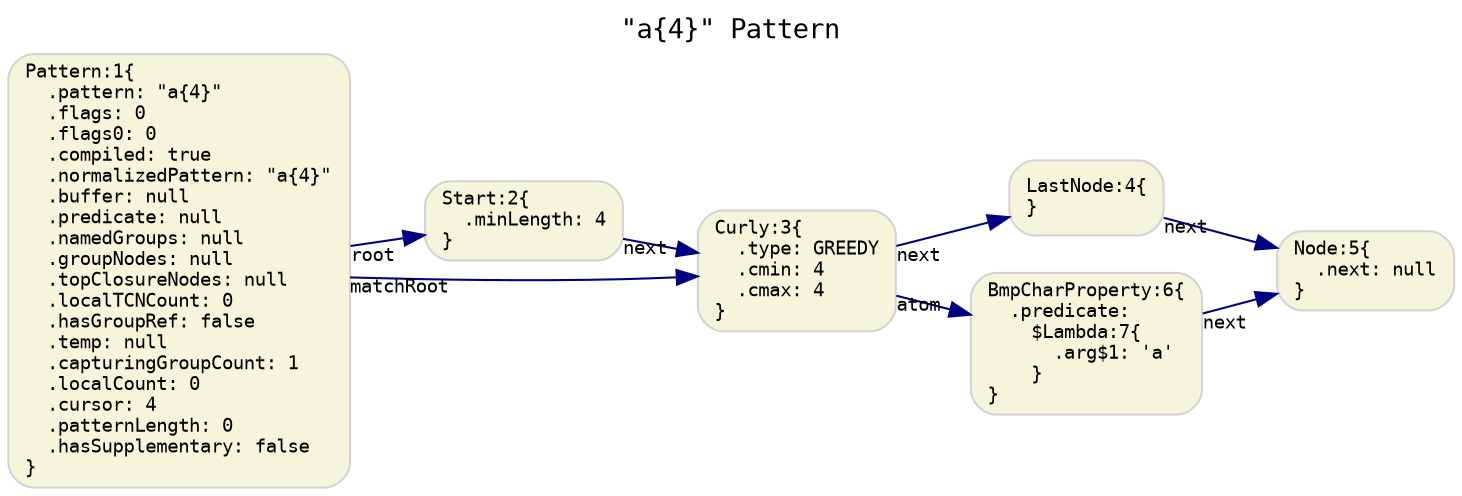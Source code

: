 digraph G {
  rankdir=LR;
  labelloc="t";
  label="\"a\{4\}\" Pattern\l";
  graph [fontname="Monospace", fontsize="13"]

  // default nodes
  node [fontname="Monospace", fontsize="9", shape="box", style="rounded,filled", color="LightGray", fillcolor="Beige"]
  1[ label="Pattern:1\{\l  .pattern: \"a\{4\}\"\l  .flags: 0\l  .flags0: 0\l  .compiled: true\l  .normalizedPattern: \"a\{4\}\"\l  .buffer: null\l  .predicate: null\l  .namedGroups: null\l  .groupNodes: null\l  .topClosureNodes: null\l  .localTCNCount: 0\l  .hasGroupRef: false\l  .temp: null\l  .capturingGroupCount: 1\l  .localCount: 0\l  .cursor: 4\l  .patternLength: 0\l  .hasSupplementary: false\l\}\l" ]
  2[ label="Start:2\{\l  .minLength: 4\l\}\l" ]
  3[ label="Curly:3\{\l  .type: GREEDY\l  .cmin: 4\l  .cmax: 4\l\}\l" ]
  4[ label="LastNode:4\{\l\}\l" ]
  5[ label="Node:5\{\l  .next: null\l\}\l" ]
  6[ label="BmpCharProperty:6\{\l  .predicate:\l    $Lambda:7\{\l      .arg$1: 'a'\l    \}\l\}\l" ]

  // default edges
  edge [fontname="Monospace", fontsize="9", color="Navy"]
  4 -> 5 [ label="",  taillabel="next" ]
  3 -> 4 [ label="",  taillabel="next" ]
  6 -> 5 [ label="",  taillabel="next" ]
  3 -> 6 [ label="",  taillabel="atom" ]
  2 -> 3 [ label="",  taillabel="next" ]
  1 -> 2 [ label="",  taillabel="root" ]
  1 -> 3 [ label="",  taillabel="matchRoot" ]
}
